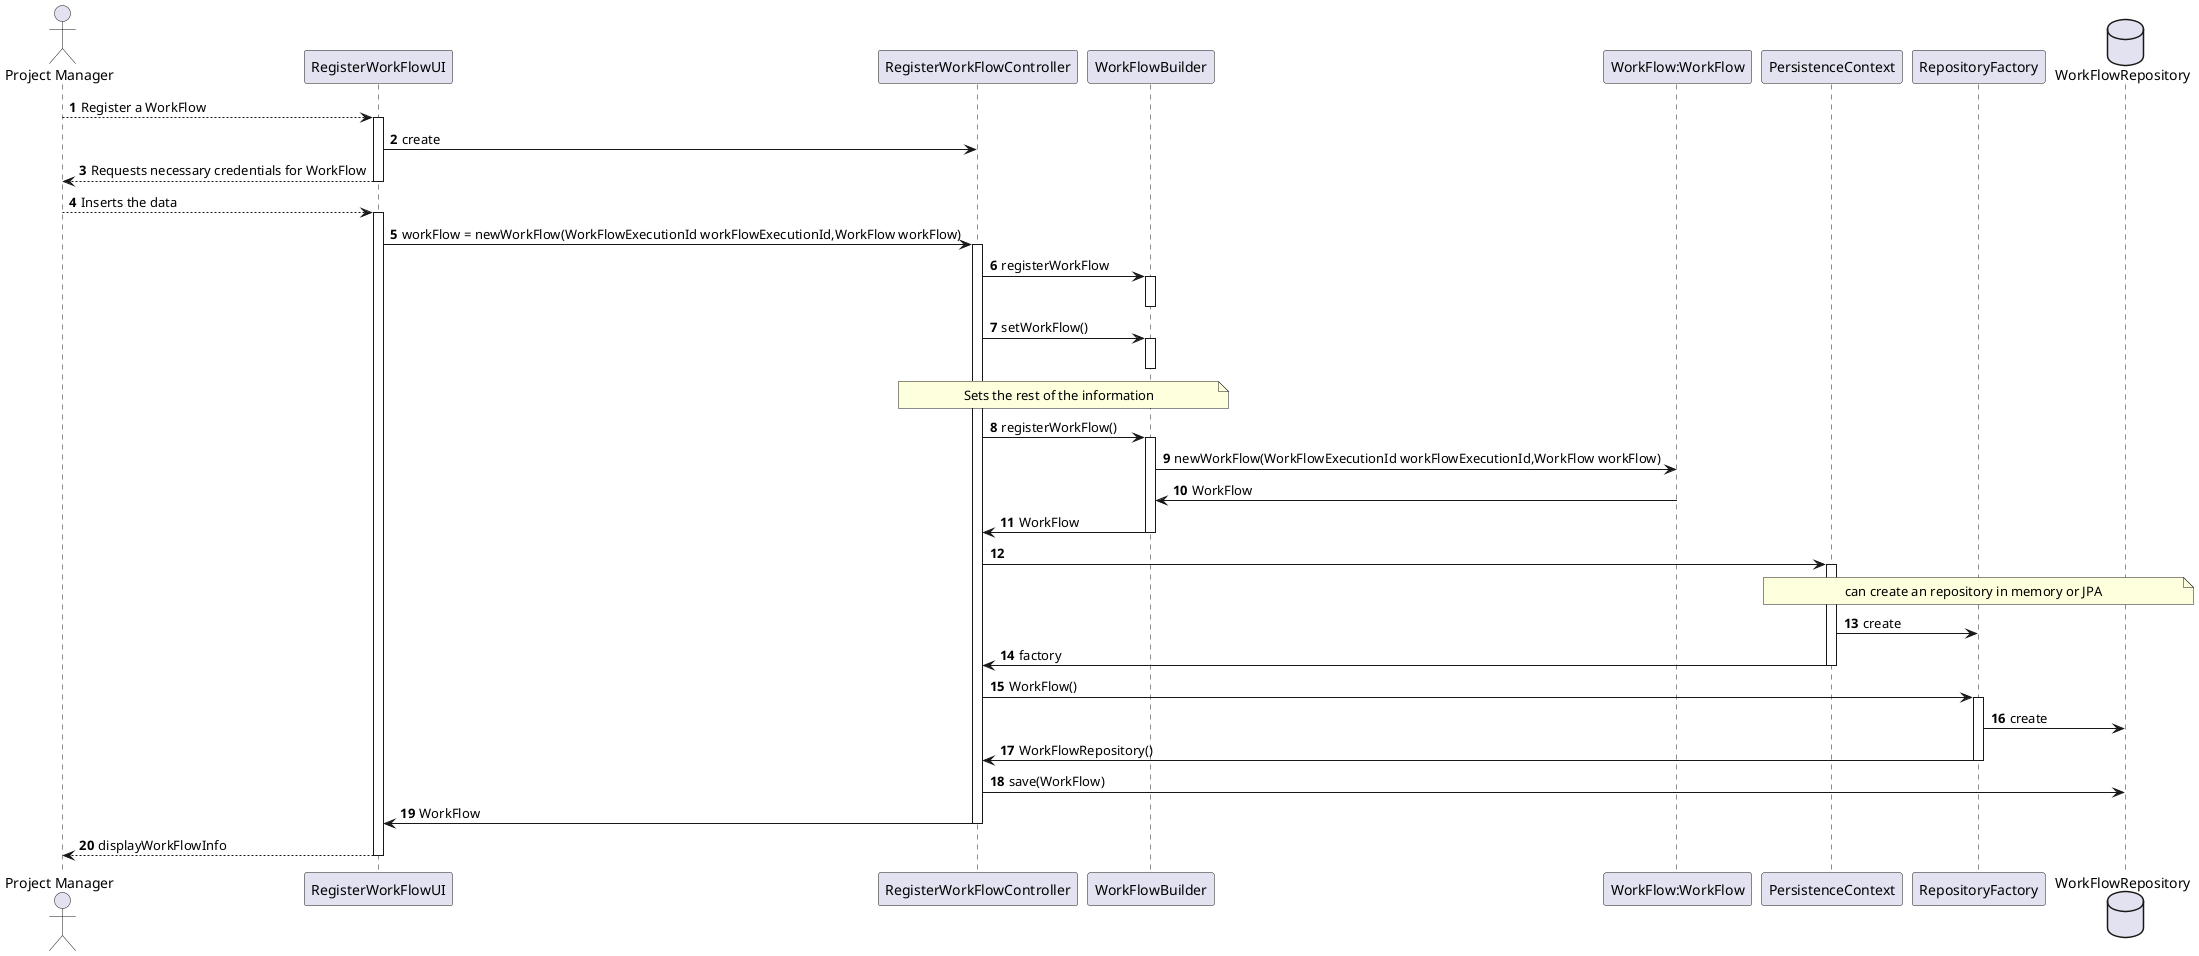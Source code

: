 @startuml
autonumber

actor "Project Manager" as PM

participant "RegisterWorkFlowUI" as UI
participant "RegisterWorkFlowController" as CTRL
participant "WorkFlowBuilder" as CB
participant "WorkFlow:WorkFlow" as CC
participant "PersistenceContext" as PC
participant "RepositoryFactory" as RF


database "WorkFlowRepository" as CR

PM --> UI : Register a WorkFlow
activate UI
    UI -> CTRL : create
    UI --> PM : Requests necessary credentials for WorkFlow
deactivate UI

PM --> UI : Inserts the data
activate UI
    UI -> CTRL : workFlow = newWorkFlow(WorkFlowExecutionId workFlowExecutionId,WorkFlow workFlow)
    activate CTRL
        CTRL -> CB: registerWorkFlow
        activate CB
        deactivate CB

        CTRL -> CB: setWorkFlow()
        activate CB
        deactivate CB

note over CTRL, CB : Sets the rest of the information


        CTRL -> CB: registerWorkFlow()
        activate CB
                CB -> CC: newWorkFlow(WorkFlowExecutionId workFlowExecutionId,WorkFlow workFlow)
                CC -> CB: WorkFlow
                CB -> CTRL: WorkFlow
        deactivate CB

        CTRL -> PC:
        activate PC
        note over PC, CR : can create an repository in memory or JPA
         PC->RF: create
         PC->CTRL: factory

        deactivate PC

        CTRL->RF:WorkFlow()
        activate RF
        RF->CR:create
        RF->CTRL:WorkFlowRepository()
        deactivate RF

        CTRL->CR:save(WorkFlow)

        CTRL->UI:WorkFlow
    deactivate CTRL

    UI --> PM : displayWorkFlowInfo
deactivate UI


@enduml

